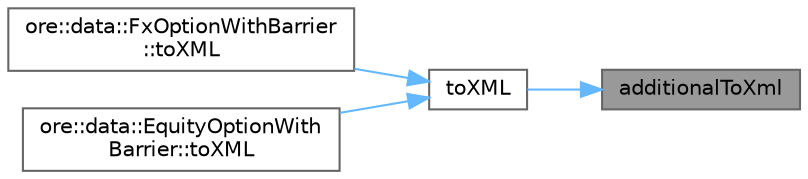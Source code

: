 digraph "additionalToXml"
{
 // INTERACTIVE_SVG=YES
 // LATEX_PDF_SIZE
  bgcolor="transparent";
  edge [fontname=Helvetica,fontsize=10,labelfontname=Helvetica,labelfontsize=10];
  node [fontname=Helvetica,fontsize=10,shape=box,height=0.2,width=0.4];
  rankdir="RL";
  Node1 [label="additionalToXml",height=0.2,width=0.4,color="gray40", fillcolor="grey60", style="filled", fontcolor="black",tooltip=" "];
  Node1 -> Node2 [dir="back",color="steelblue1",style="solid"];
  Node2 [label="toXML",height=0.2,width=0.4,color="grey40", fillcolor="white", style="filled",URL="$classore_1_1data_1_1_barrier_option.html#a98c77e5a9e18de0cd031a56f97459774",tooltip=" "];
  Node2 -> Node3 [dir="back",color="steelblue1",style="solid"];
  Node3 [label="ore::data::FxOptionWithBarrier\l::toXML",height=0.2,width=0.4,color="grey40", fillcolor="white", style="filled",URL="$classore_1_1data_1_1_fx_option_with_barrier.html#a5c10f5bd7e0435a01713935a199ad5ff",tooltip=" "];
  Node2 -> Node4 [dir="back",color="steelblue1",style="solid"];
  Node4 [label="ore::data::EquityOptionWith\lBarrier::toXML",height=0.2,width=0.4,color="grey40", fillcolor="white", style="filled",URL="$classore_1_1data_1_1_equity_option_with_barrier.html#a5c10f5bd7e0435a01713935a199ad5ff",tooltip=" "];
}
